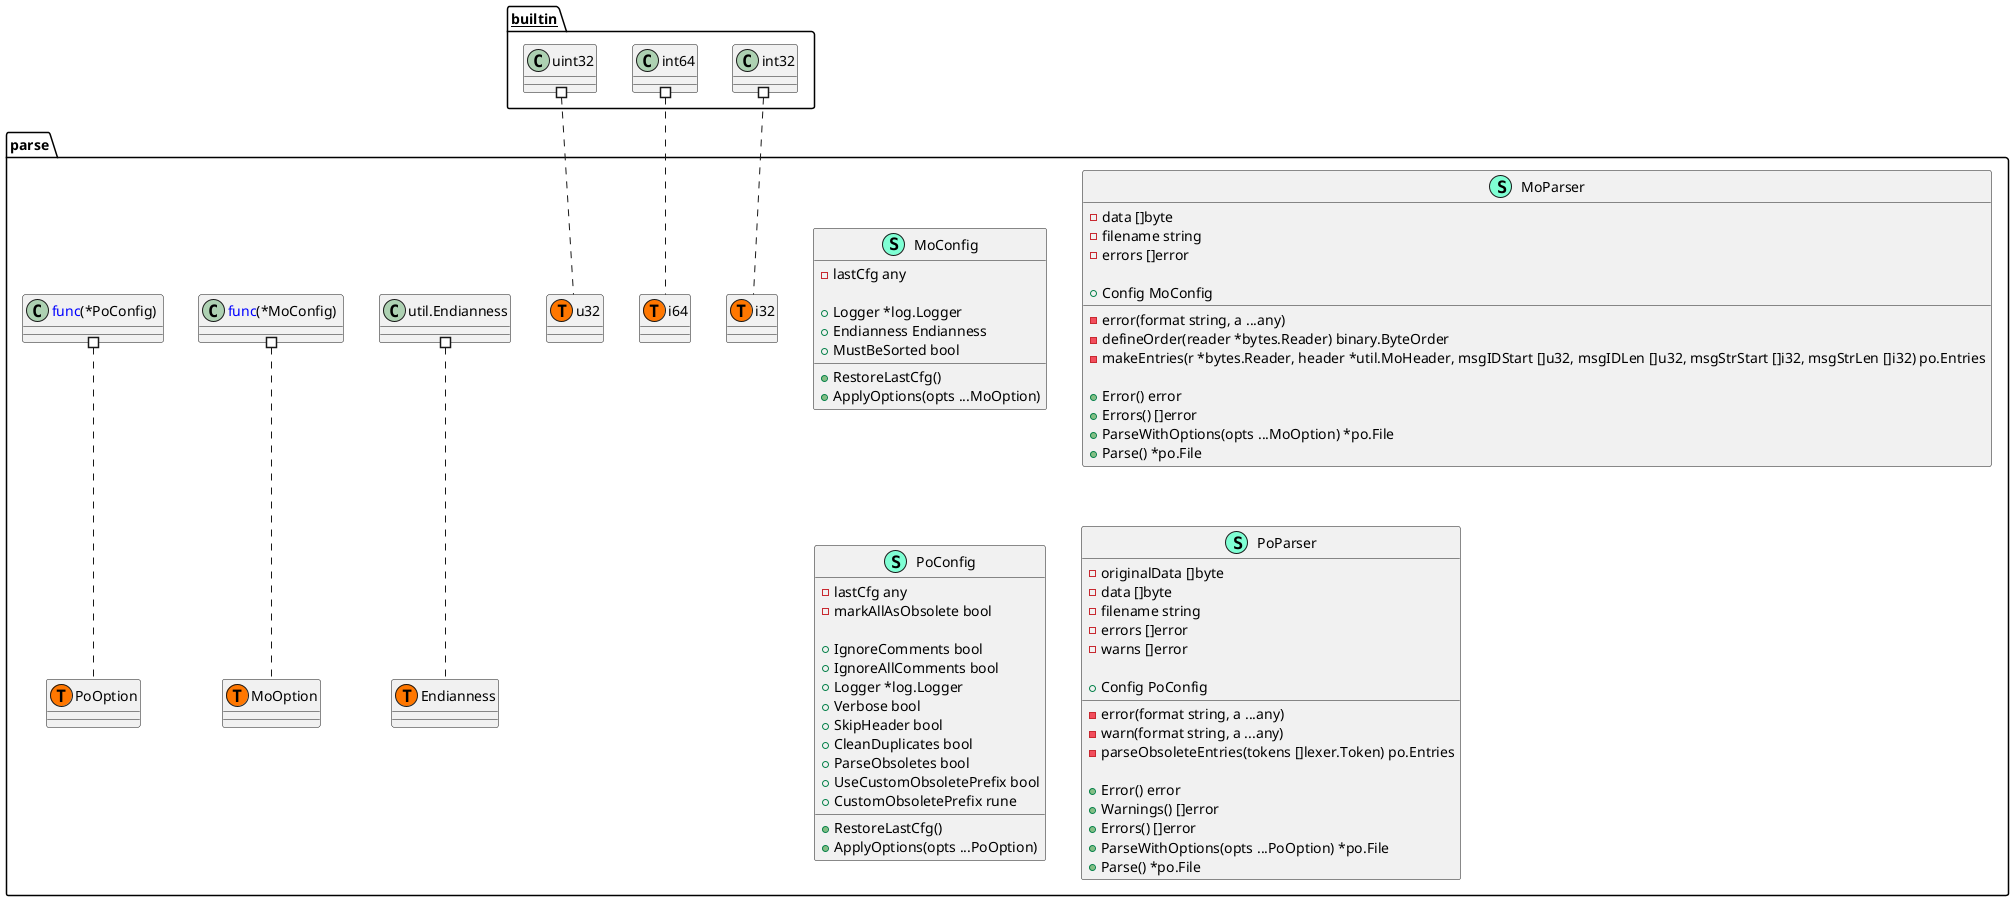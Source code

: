 @startuml
namespace parse {
    class MoConfig << (S,Aquamarine) >> {
        - lastCfg any

        + Logger *log.Logger
        + Endianness Endianness
        + MustBeSorted bool

        + RestoreLastCfg() 
        + ApplyOptions(opts ...MoOption) 

    }
    class MoParser << (S,Aquamarine) >> {
        - data []byte
        - filename string
        - errors []error

        + Config MoConfig

        - error(format string, a ...any) 
        - defineOrder(reader *bytes.Reader) binary.ByteOrder
        - makeEntries(r *bytes.Reader, header *util.MoHeader, msgIDStart []u32, msgIDLen []u32, msgStrStart []i32, msgStrLen []i32) po.Entries

        + Error() error
        + Errors() []error
        + ParseWithOptions(opts ...MoOption) *po.File
        + Parse() *po.File

    }
    class PoConfig << (S,Aquamarine) >> {
        - lastCfg any
        - markAllAsObsolete bool

        + IgnoreComments bool
        + IgnoreAllComments bool
        + Logger *log.Logger
        + Verbose bool
        + SkipHeader bool
        + CleanDuplicates bool
        + ParseObsoletes bool
        + UseCustomObsoletePrefix bool
        + CustomObsoletePrefix rune

        + RestoreLastCfg() 
        + ApplyOptions(opts ...PoOption) 

    }
    class PoParser << (S,Aquamarine) >> {
        - originalData []byte
        - data []byte
        - filename string
        - errors []error
        - warns []error

        + Config PoConfig

        - error(format string, a ...any) 
        - warn(format string, a ...any) 
        - parseObsoleteEntries(tokens []lexer.Token) po.Entries

        + Error() error
        + Warnings() []error
        + Errors() []error
        + ParseWithOptions(opts ...PoOption) *po.File
        + Parse() *po.File

    }
    class parse.Endianness << (T, #FF7700) >>  {
    }
    class parse.MoOption << (T, #FF7700) >>  {
    }
    class parse.PoOption << (T, #FF7700) >>  {
    }
    class parse.i32 << (T, #FF7700) >>  {
    }
    class parse.i64 << (T, #FF7700) >>  {
    }
    class parse.u32 << (T, #FF7700) >>  {
    }
    class "util.Endianness" as utilEndianness {
        'This class was created so that we can correctly have an alias pointing to this name. Since it contains dots that can break namespaces
    }
}


"__builtin__.int32" #.. "parse.i32"
"__builtin__.int64" #.. "parse.i64"
"__builtin__.uint32" #.. "parse.u32"
"parse.<font color=blue>func</font>(*MoConfig) " #.. "parse.MoOption"
"parse.<font color=blue>func</font>(*PoConfig) " #.. "parse.PoOption"
"parse.utilEndianness" #.. "parse.Endianness"
@enduml
